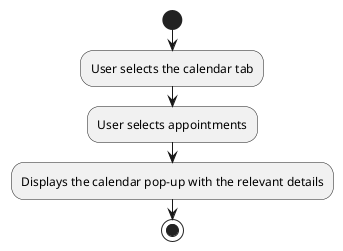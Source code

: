 @startuml
'https://plantuml.com/activity-diagram-beta

start
:User selects the calendar tab;
:User selects appointments;
:Displays the calendar pop-up with the relevant details;
stop

@enduml